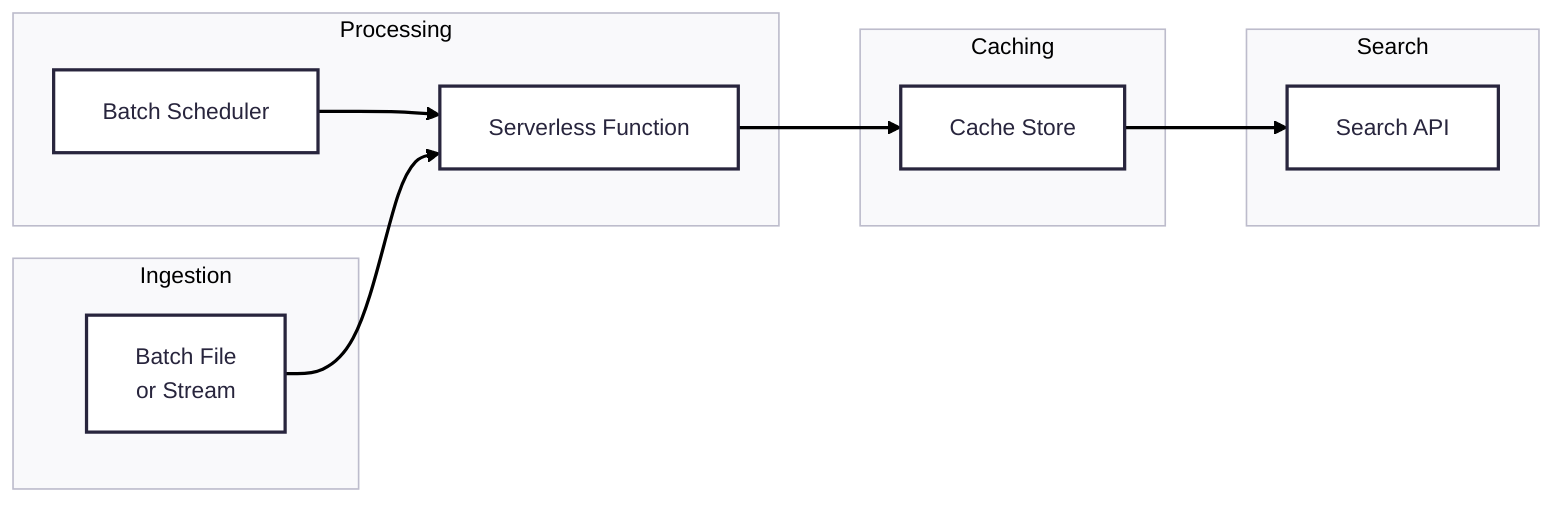 ---
config:
  theme: redux
---
flowchart LR
    subgraph Ingestion
        A[Batch File<br/>or Stream]
    end
    subgraph Processing
        B["Batch Scheduler"]
        C["Serverless Function"]
    end
    subgraph Caching
        D["Cache Store"]
    end
    subgraph Search
        E[Search API]
    end
    B --> C
    A --> C
    C --> D
    D --> E